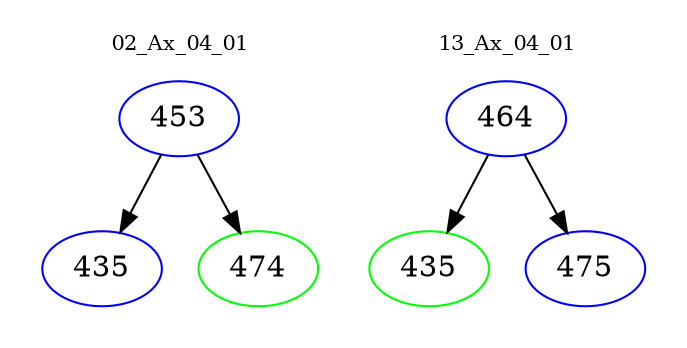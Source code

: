 digraph{
subgraph cluster_0 {
color = white
label = "02_Ax_04_01";
fontsize=10;
T0_453 [label="453", color="blue"]
T0_453 -> T0_435 [color="black"]
T0_435 [label="435", color="blue"]
T0_453 -> T0_474 [color="black"]
T0_474 [label="474", color="green"]
}
subgraph cluster_1 {
color = white
label = "13_Ax_04_01";
fontsize=10;
T1_464 [label="464", color="blue"]
T1_464 -> T1_435 [color="black"]
T1_435 [label="435", color="green"]
T1_464 -> T1_475 [color="black"]
T1_475 [label="475", color="blue"]
}
}

